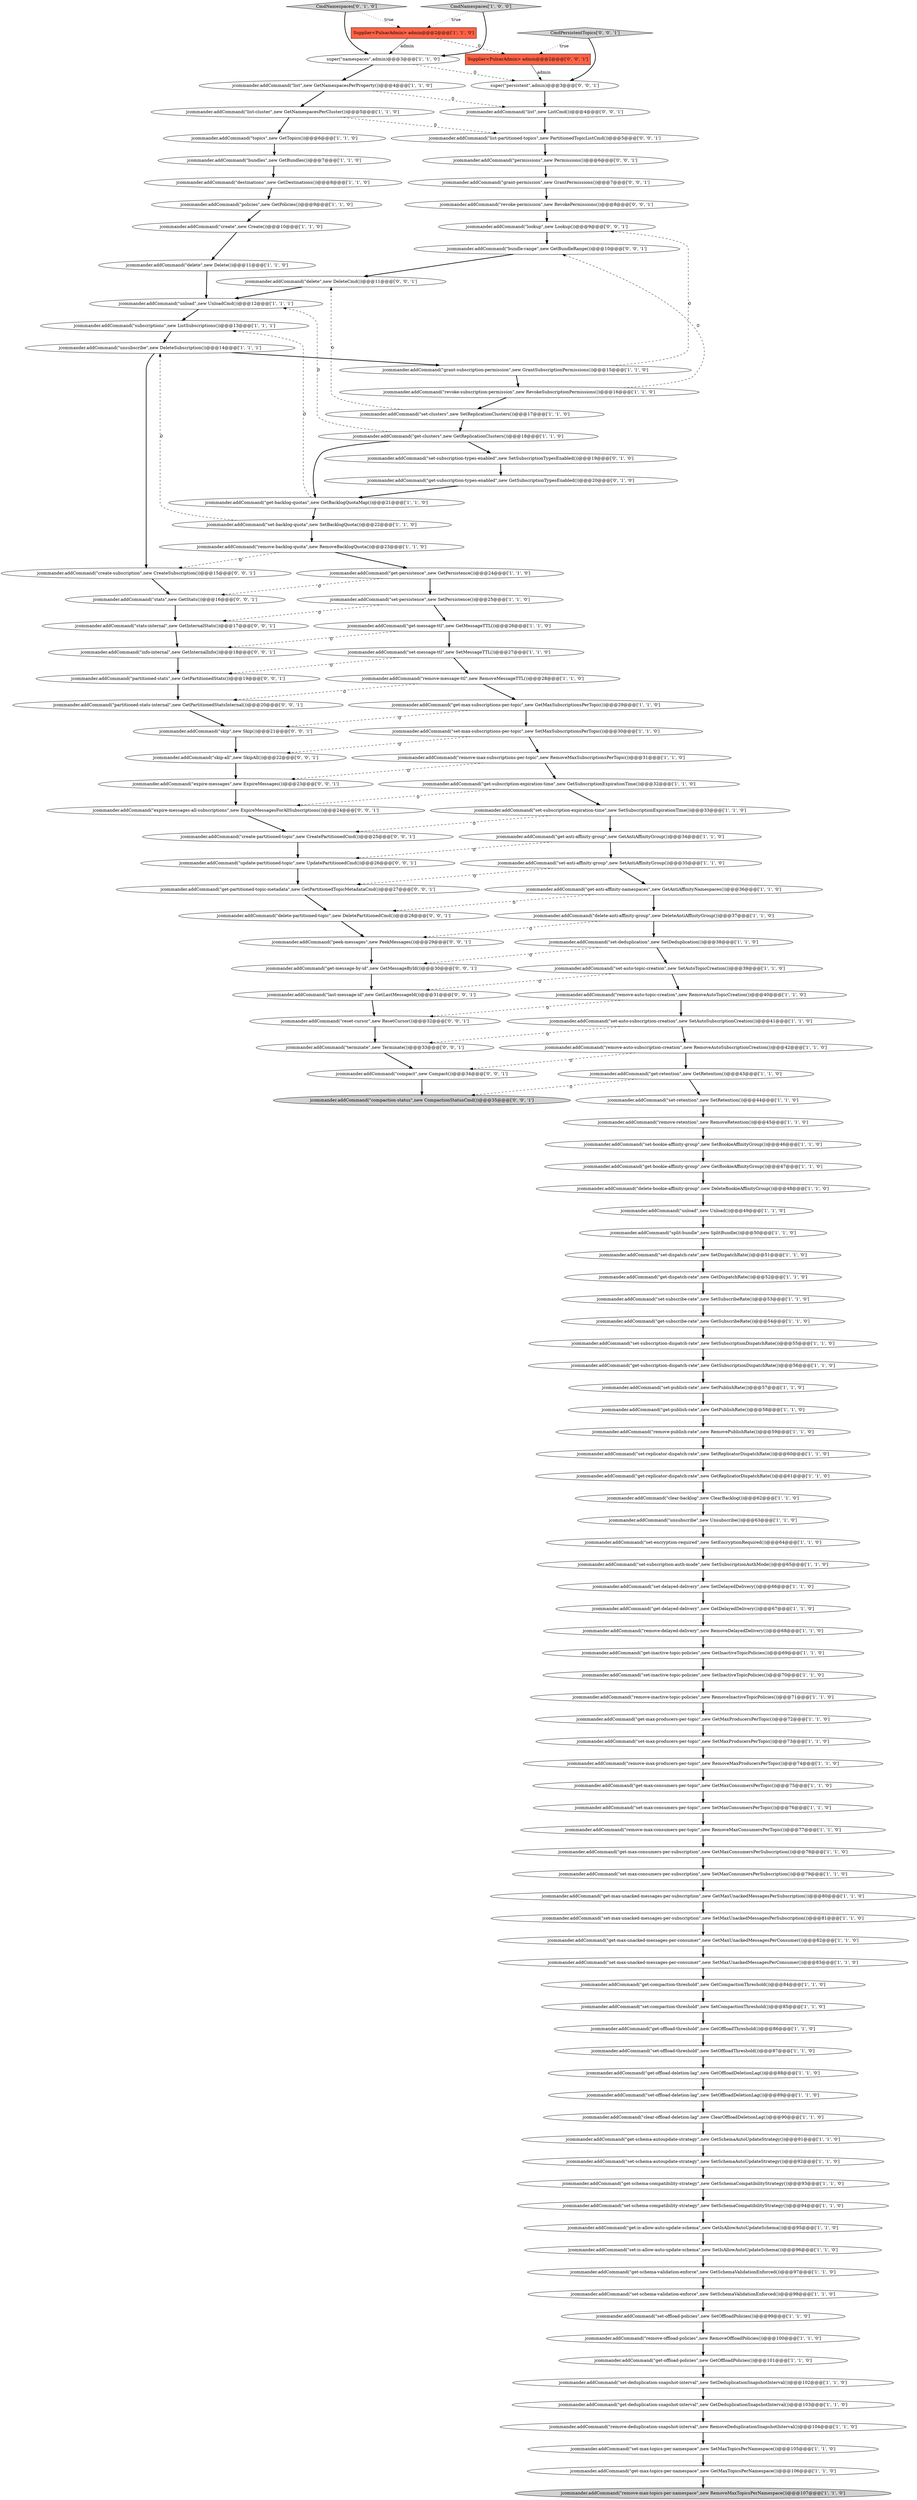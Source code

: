 digraph {
128 [style = filled, label = "super(\"persistent\",admin)@@@3@@@['0', '0', '1']", fillcolor = white, shape = ellipse image = "AAA0AAABBB3BBB"];
123 [style = filled, label = "jcommander.addCommand(\"stats-internal\",new GetInternalStats())@@@17@@@['0', '0', '1']", fillcolor = white, shape = ellipse image = "AAA0AAABBB3BBB"];
77 [style = filled, label = "jcommander.addCommand(\"remove-deduplication-snapshot-interval\",new RemoveDeduplicationSnapshotInterval())@@@104@@@['1', '1', '0']", fillcolor = white, shape = ellipse image = "AAA0AAABBB1BBB"];
82 [style = filled, label = "jcommander.addCommand(\"set-offload-deletion-lag\",new SetOffloadDeletionLag())@@@89@@@['1', '1', '0']", fillcolor = white, shape = ellipse image = "AAA0AAABBB1BBB"];
32 [style = filled, label = "jcommander.addCommand(\"set-encryption-required\",new SetEncryptionRequired())@@@64@@@['1', '1', '0']", fillcolor = white, shape = ellipse image = "AAA0AAABBB1BBB"];
126 [style = filled, label = "jcommander.addCommand(\"skip\",new Skip())@@@21@@@['0', '0', '1']", fillcolor = white, shape = ellipse image = "AAA0AAABBB3BBB"];
75 [style = filled, label = "jcommander.addCommand(\"set-replicator-dispatch-rate\",new SetReplicatorDispatchRate())@@@60@@@['1', '1', '0']", fillcolor = white, shape = ellipse image = "AAA0AAABBB1BBB"];
108 [style = filled, label = "jcommander.addCommand(\"list\",new ListCmd())@@@4@@@['0', '0', '1']", fillcolor = white, shape = ellipse image = "AAA0AAABBB3BBB"];
20 [style = filled, label = "jcommander.addCommand(\"set-is-allow-auto-update-schema\",new SetIsAllowAutoUpdateSchema())@@@96@@@['1', '1', '0']", fillcolor = white, shape = ellipse image = "AAA0AAABBB1BBB"];
31 [style = filled, label = "Supplier<PulsarAdmin> admin@@@2@@@['1', '1', '0']", fillcolor = tomato, shape = box image = "AAA0AAABBB1BBB"];
69 [style = filled, label = "jcommander.addCommand(\"get-backlog-quotas\",new GetBacklogQuotaMap())@@@21@@@['1', '1', '0']", fillcolor = white, shape = ellipse image = "AAA0AAABBB1BBB"];
132 [style = filled, label = "jcommander.addCommand(\"update-partitioned-topic\",new UpdatePartitionedCmd())@@@26@@@['0', '0', '1']", fillcolor = white, shape = ellipse image = "AAA0AAABBB3BBB"];
6 [style = filled, label = "jcommander.addCommand(\"revoke-subscription-permission\",new RevokeSubscriptionPermissions())@@@16@@@['1', '1', '0']", fillcolor = white, shape = ellipse image = "AAA0AAABBB1BBB"];
27 [style = filled, label = "jcommander.addCommand(\"set-inactive-topic-policies\",new SetInactiveTopicPolicies())@@@70@@@['1', '1', '0']", fillcolor = white, shape = ellipse image = "AAA0AAABBB1BBB"];
134 [style = filled, label = "jcommander.addCommand(\"partitioned-stats-internal\",new GetPartitionedStatsInternal())@@@20@@@['0', '0', '1']", fillcolor = white, shape = ellipse image = "AAA0AAABBB3BBB"];
11 [style = filled, label = "jcommander.addCommand(\"get-inactive-topic-policies\",new GetInactiveTopicPolicies())@@@69@@@['1', '1', '0']", fillcolor = white, shape = ellipse image = "AAA0AAABBB1BBB"];
136 [style = filled, label = "jcommander.addCommand(\"peek-messages\",new PeekMessages())@@@29@@@['0', '0', '1']", fillcolor = white, shape = ellipse image = "AAA0AAABBB3BBB"];
43 [style = filled, label = "jcommander.addCommand(\"get-offload-deletion-lag\",new GetOffloadDeletionLag())@@@88@@@['1', '1', '0']", fillcolor = white, shape = ellipse image = "AAA0AAABBB1BBB"];
95 [style = filled, label = "jcommander.addCommand(\"set-publish-rate\",new SetPublishRate())@@@57@@@['1', '1', '0']", fillcolor = white, shape = ellipse image = "AAA0AAABBB1BBB"];
127 [style = filled, label = "jcommander.addCommand(\"reset-cursor\",new ResetCursor())@@@32@@@['0', '0', '1']", fillcolor = white, shape = ellipse image = "AAA0AAABBB3BBB"];
53 [style = filled, label = "jcommander.addCommand(\"unload\",new Unload())@@@49@@@['1', '1', '0']", fillcolor = white, shape = ellipse image = "AAA0AAABBB1BBB"];
59 [style = filled, label = "jcommander.addCommand(\"set-schema-autoupdate-strategy\",new SetSchemaAutoUpdateStrategy())@@@92@@@['1', '1', '0']", fillcolor = white, shape = ellipse image = "AAA0AAABBB1BBB"];
104 [style = filled, label = "jcommander.addCommand(\"set-deduplication\",new SetDeduplication())@@@38@@@['1', '1', '0']", fillcolor = white, shape = ellipse image = "AAA0AAABBB1BBB"];
138 [style = filled, label = "jcommander.addCommand(\"revoke-permission\",new RevokePermissions())@@@8@@@['0', '0', '1']", fillcolor = white, shape = ellipse image = "AAA0AAABBB3BBB"];
113 [style = filled, label = "jcommander.addCommand(\"get-partitioned-topic-metadata\",new GetPartitionedTopicMetadataCmd())@@@27@@@['0', '0', '1']", fillcolor = white, shape = ellipse image = "AAA0AAABBB3BBB"];
91 [style = filled, label = "jcommander.addCommand(\"get-dispatch-rate\",new GetDispatchRate())@@@52@@@['1', '1', '0']", fillcolor = white, shape = ellipse image = "AAA0AAABBB1BBB"];
54 [style = filled, label = "jcommander.addCommand(\"set-anti-affinity-group\",new SetAntiAffinityGroup())@@@35@@@['1', '1', '0']", fillcolor = white, shape = ellipse image = "AAA0AAABBB1BBB"];
79 [style = filled, label = "jcommander.addCommand(\"topics\",new GetTopics())@@@6@@@['1', '1', '0']", fillcolor = white, shape = ellipse image = "AAA0AAABBB1BBB"];
87 [style = filled, label = "jcommander.addCommand(\"set-max-topics-per-namespace\",new SetMaxTopicsPerNamespace())@@@105@@@['1', '1', '0']", fillcolor = white, shape = ellipse image = "AAA0AAABBB1BBB"];
137 [style = filled, label = "jcommander.addCommand(\"last-message-id\",new GetLastMessageId())@@@31@@@['0', '0', '1']", fillcolor = white, shape = ellipse image = "AAA0AAABBB3BBB"];
68 [style = filled, label = "jcommander.addCommand(\"set-schema-compatibility-strategy\",new SetSchemaCompatibilityStrategy())@@@94@@@['1', '1', '0']", fillcolor = white, shape = ellipse image = "AAA0AAABBB1BBB"];
66 [style = filled, label = "jcommander.addCommand(\"remove-publish-rate\",new RemovePublishRate())@@@59@@@['1', '1', '0']", fillcolor = white, shape = ellipse image = "AAA0AAABBB1BBB"];
1 [style = filled, label = "jcommander.addCommand(\"get-schema-autoupdate-strategy\",new GetSchemaAutoUpdateStrategy())@@@91@@@['1', '1', '0']", fillcolor = white, shape = ellipse image = "AAA0AAABBB1BBB"];
61 [style = filled, label = "jcommander.addCommand(\"set-message-ttl\",new SetMessageTTL())@@@27@@@['1', '1', '0']", fillcolor = white, shape = ellipse image = "AAA0AAABBB1BBB"];
33 [style = filled, label = "jcommander.addCommand(\"set-auto-topic-creation\",new SetAutoTopicCreation())@@@39@@@['1', '1', '0']", fillcolor = white, shape = ellipse image = "AAA0AAABBB1BBB"];
2 [style = filled, label = "jcommander.addCommand(\"destinations\",new GetDestinations())@@@8@@@['1', '1', '0']", fillcolor = white, shape = ellipse image = "AAA0AAABBB1BBB"];
55 [style = filled, label = "jcommander.addCommand(\"get-anti-affinity-namespaces\",new GetAntiAffinityNamespaces())@@@36@@@['1', '1', '0']", fillcolor = white, shape = ellipse image = "AAA0AAABBB1BBB"];
23 [style = filled, label = "jcommander.addCommand(\"split-bundle\",new SplitBundle())@@@50@@@['1', '1', '0']", fillcolor = white, shape = ellipse image = "AAA0AAABBB1BBB"];
90 [style = filled, label = "jcommander.addCommand(\"unsubscribe\",new Unsubscribe())@@@63@@@['1', '1', '0']", fillcolor = white, shape = ellipse image = "AAA0AAABBB1BBB"];
48 [style = filled, label = "jcommander.addCommand(\"set-max-consumers-per-subscription\",new SetMaxConsumersPerSubscription())@@@79@@@['1', '1', '0']", fillcolor = white, shape = ellipse image = "AAA0AAABBB1BBB"];
40 [style = filled, label = "jcommander.addCommand(\"get-schema-compatibility-strategy\",new GetSchemaCompatibilityStrategy())@@@93@@@['1', '1', '0']", fillcolor = white, shape = ellipse image = "AAA0AAABBB1BBB"];
16 [style = filled, label = "jcommander.addCommand(\"get-max-unacked-messages-per-subscription\",new GetMaxUnackedMessagesPerSubscription())@@@80@@@['1', '1', '0']", fillcolor = white, shape = ellipse image = "AAA0AAABBB1BBB"];
105 [style = filled, label = "jcommander.addCommand(\"set-subscription-types-enabled\",new SetSubscriptionTypesEnabled())@@@19@@@['0', '1', '0']", fillcolor = white, shape = ellipse image = "AAA1AAABBB2BBB"];
120 [style = filled, label = "jcommander.addCommand(\"bundle-range\",new GetBundleRange())@@@10@@@['0', '0', '1']", fillcolor = white, shape = ellipse image = "AAA0AAABBB3BBB"];
9 [style = filled, label = "jcommander.addCommand(\"create\",new Create())@@@10@@@['1', '1', '0']", fillcolor = white, shape = ellipse image = "AAA0AAABBB1BBB"];
84 [style = filled, label = "jcommander.addCommand(\"policies\",new GetPolicies())@@@9@@@['1', '1', '0']", fillcolor = white, shape = ellipse image = "AAA0AAABBB1BBB"];
92 [style = filled, label = "jcommander.addCommand(\"delete\",new Delete())@@@11@@@['1', '1', '0']", fillcolor = white, shape = ellipse image = "AAA0AAABBB1BBB"];
110 [style = filled, label = "jcommander.addCommand(\"delete-partitioned-topic\",new DeletePartitionedCmd())@@@28@@@['0', '0', '1']", fillcolor = white, shape = ellipse image = "AAA0AAABBB3BBB"];
39 [style = filled, label = "jcommander.addCommand(\"set-max-producers-per-topic\",new SetMaxProducersPerTopic())@@@73@@@['1', '1', '0']", fillcolor = white, shape = ellipse image = "AAA0AAABBB1BBB"];
50 [style = filled, label = "jcommander.addCommand(\"grant-subscription-permission\",new GrantSubscriptionPermissions())@@@15@@@['1', '1', '0']", fillcolor = white, shape = ellipse image = "AAA0AAABBB1BBB"];
76 [style = filled, label = "jcommander.addCommand(\"subscriptions\",new ListSubscriptions())@@@13@@@['1', '1', '1']", fillcolor = white, shape = ellipse image = "AAA0AAABBB1BBB"];
26 [style = filled, label = "jcommander.addCommand(\"get-delayed-delivery\",new GetDelayedDelivery())@@@67@@@['1', '1', '0']", fillcolor = white, shape = ellipse image = "AAA0AAABBB1BBB"];
51 [style = filled, label = "jcommander.addCommand(\"delete-anti-affinity-group\",new DeleteAntiAffinityGroup())@@@37@@@['1', '1', '0']", fillcolor = white, shape = ellipse image = "AAA0AAABBB1BBB"];
78 [style = filled, label = "jcommander.addCommand(\"set-offload-threshold\",new SetOffloadThreshold())@@@87@@@['1', '1', '0']", fillcolor = white, shape = ellipse image = "AAA0AAABBB1BBB"];
8 [style = filled, label = "jcommander.addCommand(\"get-schema-validation-enforce\",new GetSchemaValidationEnforced())@@@97@@@['1', '1', '0']", fillcolor = white, shape = ellipse image = "AAA0AAABBB1BBB"];
129 [style = filled, label = "jcommander.addCommand(\"create-subscription\",new CreateSubscription())@@@15@@@['0', '0', '1']", fillcolor = white, shape = ellipse image = "AAA0AAABBB3BBB"];
107 [style = filled, label = "jcommander.addCommand(\"get-subscription-types-enabled\",new GetSubscriptionTypesEnabled())@@@20@@@['0', '1', '0']", fillcolor = white, shape = ellipse image = "AAA1AAABBB2BBB"];
45 [style = filled, label = "jcommander.addCommand(\"set-subscription-auth-mode\",new SetSubscriptionAuthMode())@@@65@@@['1', '1', '0']", fillcolor = white, shape = ellipse image = "AAA0AAABBB1BBB"];
38 [style = filled, label = "jcommander.addCommand(\"remove-max-subscriptions-per-topic\",new RemoveMaxSubscriptionsPerTopic())@@@31@@@['1', '1', '0']", fillcolor = white, shape = ellipse image = "AAA0AAABBB1BBB"];
49 [style = filled, label = "jcommander.addCommand(\"set-max-unacked-messages-per-subscription\",new SetMaxUnackedMessagesPerSubscription())@@@81@@@['1', '1', '0']", fillcolor = white, shape = ellipse image = "AAA0AAABBB1BBB"];
116 [style = filled, label = "jcommander.addCommand(\"info-internal\",new GetInternalInfo())@@@18@@@['0', '0', '1']", fillcolor = white, shape = ellipse image = "AAA0AAABBB3BBB"];
86 [style = filled, label = "jcommander.addCommand(\"get-max-consumers-per-topic\",new GetMaxConsumersPerTopic())@@@75@@@['1', '1', '0']", fillcolor = white, shape = ellipse image = "AAA0AAABBB1BBB"];
133 [style = filled, label = "jcommander.addCommand(\"expire-messages\",new ExpireMessages())@@@23@@@['0', '0', '1']", fillcolor = white, shape = ellipse image = "AAA0AAABBB3BBB"];
63 [style = filled, label = "jcommander.addCommand(\"set-schema-validation-enforce\",new SetSchemaValidationEnforced())@@@98@@@['1', '1', '0']", fillcolor = white, shape = ellipse image = "AAA0AAABBB1BBB"];
94 [style = filled, label = "jcommander.addCommand(\"get-compaction-threshold\",new GetCompactionThreshold())@@@84@@@['1', '1', '0']", fillcolor = white, shape = ellipse image = "AAA0AAABBB1BBB"];
139 [style = filled, label = "jcommander.addCommand(\"compaction-status\",new CompactionStatusCmd())@@@35@@@['0', '0', '1']", fillcolor = lightgray, shape = ellipse image = "AAA0AAABBB3BBB"];
102 [style = filled, label = "jcommander.addCommand(\"clear-backlog\",new ClearBacklog())@@@62@@@['1', '1', '0']", fillcolor = white, shape = ellipse image = "AAA0AAABBB1BBB"];
122 [style = filled, label = "jcommander.addCommand(\"permissions\",new Permissions())@@@6@@@['0', '0', '1']", fillcolor = white, shape = ellipse image = "AAA0AAABBB3BBB"];
96 [style = filled, label = "jcommander.addCommand(\"set-auto-subscription-creation\",new SetAutoSubscriptionCreation())@@@41@@@['1', '1', '0']", fillcolor = white, shape = ellipse image = "AAA0AAABBB1BBB"];
135 [style = filled, label = "jcommander.addCommand(\"skip-all\",new SkipAll())@@@22@@@['0', '0', '1']", fillcolor = white, shape = ellipse image = "AAA0AAABBB3BBB"];
25 [style = filled, label = "jcommander.addCommand(\"set-bookie-affinity-group\",new SetBookieAffinityGroup())@@@46@@@['1', '1', '0']", fillcolor = white, shape = ellipse image = "AAA0AAABBB1BBB"];
44 [style = filled, label = "jcommander.addCommand(\"remove-retention\",new RemoveRetention())@@@45@@@['1', '1', '0']", fillcolor = white, shape = ellipse image = "AAA0AAABBB1BBB"];
115 [style = filled, label = "jcommander.addCommand(\"get-message-by-id\",new GetMessageById())@@@30@@@['0', '0', '1']", fillcolor = white, shape = ellipse image = "AAA0AAABBB3BBB"];
21 [style = filled, label = "jcommander.addCommand(\"list-cluster\",new GetNamespacesPerCluster())@@@5@@@['1', '1', '0']", fillcolor = white, shape = ellipse image = "AAA0AAABBB1BBB"];
52 [style = filled, label = "jcommander.addCommand(\"remove-delayed-delivery\",new RemoveDelayedDelivery())@@@68@@@['1', '1', '0']", fillcolor = white, shape = ellipse image = "AAA0AAABBB1BBB"];
118 [style = filled, label = "jcommander.addCommand(\"compact\",new Compact())@@@34@@@['0', '0', '1']", fillcolor = white, shape = ellipse image = "AAA0AAABBB3BBB"];
100 [style = filled, label = "jcommander.addCommand(\"get-anti-affinity-group\",new GetAntiAffinityGroup())@@@34@@@['1', '1', '0']", fillcolor = white, shape = ellipse image = "AAA0AAABBB1BBB"];
13 [style = filled, label = "jcommander.addCommand(\"set-clusters\",new SetReplicationClusters())@@@17@@@['1', '1', '0']", fillcolor = white, shape = ellipse image = "AAA0AAABBB1BBB"];
18 [style = filled, label = "jcommander.addCommand(\"remove-inactive-topic-policies\",new RemoveInactiveTopicPolicies())@@@71@@@['1', '1', '0']", fillcolor = white, shape = ellipse image = "AAA0AAABBB1BBB"];
70 [style = filled, label = "jcommander.addCommand(\"get-max-subscriptions-per-topic\",new GetMaxSubscriptionsPerTopic())@@@29@@@['1', '1', '0']", fillcolor = white, shape = ellipse image = "AAA0AAABBB1BBB"];
60 [style = filled, label = "jcommander.addCommand(\"unsubscribe\",new DeleteSubscription())@@@14@@@['1', '1', '1']", fillcolor = white, shape = ellipse image = "AAA0AAABBB1BBB"];
65 [style = filled, label = "jcommander.addCommand(\"set-compaction-threshold\",new SetCompactionThreshold())@@@85@@@['1', '1', '0']", fillcolor = white, shape = ellipse image = "AAA0AAABBB1BBB"];
28 [style = filled, label = "jcommander.addCommand(\"set-deduplication-snapshot-interval\",new SetDeduplicationSnapshotInterval())@@@102@@@['1', '1', '0']", fillcolor = white, shape = ellipse image = "AAA0AAABBB1BBB"];
0 [style = filled, label = "super(\"namespaces\",admin)@@@3@@@['1', '1', '0']", fillcolor = white, shape = ellipse image = "AAA0AAABBB1BBB"];
72 [style = filled, label = "jcommander.addCommand(\"get-retention\",new GetRetention())@@@43@@@['1', '1', '0']", fillcolor = white, shape = ellipse image = "AAA0AAABBB1BBB"];
114 [style = filled, label = "jcommander.addCommand(\"grant-permission\",new GrantPermissions())@@@7@@@['0', '0', '1']", fillcolor = white, shape = ellipse image = "AAA0AAABBB3BBB"];
88 [style = filled, label = "jcommander.addCommand(\"unload\",new UnloadCmd())@@@12@@@['1', '1', '1']", fillcolor = white, shape = ellipse image = "AAA0AAABBB1BBB"];
98 [style = filled, label = "jcommander.addCommand(\"get-deduplication-snapshot-interval\",new GetDeduplicationSnapshotInterval())@@@103@@@['1', '1', '0']", fillcolor = white, shape = ellipse image = "AAA0AAABBB1BBB"];
29 [style = filled, label = "jcommander.addCommand(\"get-subscribe-rate\",new GetSubscribeRate())@@@54@@@['1', '1', '0']", fillcolor = white, shape = ellipse image = "AAA0AAABBB1BBB"];
124 [style = filled, label = "Supplier<PulsarAdmin> admin@@@2@@@['0', '0', '1']", fillcolor = tomato, shape = box image = "AAA0AAABBB3BBB"];
121 [style = filled, label = "jcommander.addCommand(\"expire-messages-all-subscriptions\",new ExpireMessagesForAllSubscriptions())@@@24@@@['0', '0', '1']", fillcolor = white, shape = ellipse image = "AAA0AAABBB3BBB"];
106 [style = filled, label = "CmdNamespaces['0', '1', '0']", fillcolor = lightgray, shape = diamond image = "AAA0AAABBB2BBB"];
46 [style = filled, label = "jcommander.addCommand(\"get-is-allow-auto-update-schema\",new GetIsAllowAutoUpdateSchema())@@@95@@@['1', '1', '0']", fillcolor = white, shape = ellipse image = "AAA0AAABBB1BBB"];
34 [style = filled, label = "jcommander.addCommand(\"get-bookie-affinity-group\",new GetBookieAffinityGroup())@@@47@@@['1', '1', '0']", fillcolor = white, shape = ellipse image = "AAA0AAABBB1BBB"];
58 [style = filled, label = "jcommander.addCommand(\"set-subscription-expiration-time\",new SetSubscriptionExpirationTime())@@@33@@@['1', '1', '0']", fillcolor = white, shape = ellipse image = "AAA0AAABBB1BBB"];
85 [style = filled, label = "jcommander.addCommand(\"get-clusters\",new GetReplicationClusters())@@@18@@@['1', '1', '0']", fillcolor = white, shape = ellipse image = "AAA0AAABBB1BBB"];
47 [style = filled, label = "jcommander.addCommand(\"set-offload-policies\",new SetOffloadPolicies())@@@99@@@['1', '1', '0']", fillcolor = white, shape = ellipse image = "AAA0AAABBB1BBB"];
24 [style = filled, label = "jcommander.addCommand(\"clear-offload-deletion-lag\",new ClearOffloadDeletionLag())@@@90@@@['1', '1', '0']", fillcolor = white, shape = ellipse image = "AAA0AAABBB1BBB"];
30 [style = filled, label = "jcommander.addCommand(\"remove-offload-policies\",new RemoveOffloadPolicies())@@@100@@@['1', '1', '0']", fillcolor = white, shape = ellipse image = "AAA0AAABBB1BBB"];
112 [style = filled, label = "jcommander.addCommand(\"delete\",new DeleteCmd())@@@11@@@['0', '0', '1']", fillcolor = white, shape = ellipse image = "AAA0AAABBB3BBB"];
14 [style = filled, label = "jcommander.addCommand(\"remove-max-consumers-per-topic\",new RemoveMaxConsumersPerTopic())@@@77@@@['1', '1', '0']", fillcolor = white, shape = ellipse image = "AAA0AAABBB1BBB"];
97 [style = filled, label = "jcommander.addCommand(\"get-max-consumers-per-subscription\",new GetMaxConsumersPerSubscription())@@@78@@@['1', '1', '0']", fillcolor = white, shape = ellipse image = "AAA0AAABBB1BBB"];
64 [style = filled, label = "CmdNamespaces['1', '0', '0']", fillcolor = lightgray, shape = diamond image = "AAA0AAABBB1BBB"];
109 [style = filled, label = "jcommander.addCommand(\"partitioned-stats\",new GetPartitionedStats())@@@19@@@['0', '0', '1']", fillcolor = white, shape = ellipse image = "AAA0AAABBB3BBB"];
93 [style = filled, label = "jcommander.addCommand(\"get-message-ttl\",new GetMessageTTL())@@@26@@@['1', '1', '0']", fillcolor = white, shape = ellipse image = "AAA0AAABBB1BBB"];
111 [style = filled, label = "jcommander.addCommand(\"list-partitioned-topics\",new PartitionedTopicListCmd())@@@5@@@['0', '0', '1']", fillcolor = white, shape = ellipse image = "AAA0AAABBB3BBB"];
3 [style = filled, label = "jcommander.addCommand(\"set-persistence\",new SetPersistence())@@@25@@@['1', '1', '0']", fillcolor = white, shape = ellipse image = "AAA0AAABBB1BBB"];
5 [style = filled, label = "jcommander.addCommand(\"set-max-subscriptions-per-topic\",new SetMaxSubscriptionsPerTopic())@@@30@@@['1', '1', '0']", fillcolor = white, shape = ellipse image = "AAA0AAABBB1BBB"];
4 [style = filled, label = "jcommander.addCommand(\"set-subscription-dispatch-rate\",new SetSubscriptionDispatchRate())@@@55@@@['1', '1', '0']", fillcolor = white, shape = ellipse image = "AAA0AAABBB1BBB"];
57 [style = filled, label = "jcommander.addCommand(\"get-max-topics-per-namespace\",new GetMaxTopicsPerNamespace())@@@106@@@['1', '1', '0']", fillcolor = white, shape = ellipse image = "AAA0AAABBB1BBB"];
71 [style = filled, label = "jcommander.addCommand(\"set-dispatch-rate\",new SetDispatchRate())@@@51@@@['1', '1', '0']", fillcolor = white, shape = ellipse image = "AAA0AAABBB1BBB"];
83 [style = filled, label = "jcommander.addCommand(\"remove-max-topics-per-namespace\",new RemoveMaxTopicsPerNamespace())@@@107@@@['1', '1', '0']", fillcolor = lightgray, shape = ellipse image = "AAA0AAABBB1BBB"];
73 [style = filled, label = "jcommander.addCommand(\"set-backlog-quota\",new SetBacklogQuota())@@@22@@@['1', '1', '0']", fillcolor = white, shape = ellipse image = "AAA0AAABBB1BBB"];
41 [style = filled, label = "jcommander.addCommand(\"remove-message-ttl\",new RemoveMessageTTL())@@@28@@@['1', '1', '0']", fillcolor = white, shape = ellipse image = "AAA0AAABBB1BBB"];
37 [style = filled, label = "jcommander.addCommand(\"remove-auto-topic-creation\",new RemoveAutoTopicCreation())@@@40@@@['1', '1', '0']", fillcolor = white, shape = ellipse image = "AAA0AAABBB1BBB"];
62 [style = filled, label = "jcommander.addCommand(\"set-max-unacked-messages-per-consumer\",new SetMaxUnackedMessagesPerConsumer())@@@83@@@['1', '1', '0']", fillcolor = white, shape = ellipse image = "AAA0AAABBB1BBB"];
12 [style = filled, label = "jcommander.addCommand(\"remove-max-producers-per-topic\",new RemoveMaxProducersPerTopic())@@@74@@@['1', '1', '0']", fillcolor = white, shape = ellipse image = "AAA0AAABBB1BBB"];
17 [style = filled, label = "jcommander.addCommand(\"list\",new GetNamespacesPerProperty())@@@4@@@['1', '1', '0']", fillcolor = white, shape = ellipse image = "AAA0AAABBB1BBB"];
89 [style = filled, label = "jcommander.addCommand(\"get-subscription-expiration-time\",new GetSubscriptionExpirationTime())@@@32@@@['1', '1', '0']", fillcolor = white, shape = ellipse image = "AAA0AAABBB1BBB"];
81 [style = filled, label = "jcommander.addCommand(\"get-max-unacked-messages-per-consumer\",new GetMaxUnackedMessagesPerConsumer())@@@82@@@['1', '1', '0']", fillcolor = white, shape = ellipse image = "AAA0AAABBB1BBB"];
67 [style = filled, label = "jcommander.addCommand(\"bundles\",new GetBundles())@@@7@@@['1', '1', '0']", fillcolor = white, shape = ellipse image = "AAA0AAABBB1BBB"];
101 [style = filled, label = "jcommander.addCommand(\"get-persistence\",new GetPersistence())@@@24@@@['1', '1', '0']", fillcolor = white, shape = ellipse image = "AAA0AAABBB1BBB"];
22 [style = filled, label = "jcommander.addCommand(\"delete-bookie-affinity-group\",new DeleteBookieAffinityGroup())@@@48@@@['1', '1', '0']", fillcolor = white, shape = ellipse image = "AAA0AAABBB1BBB"];
36 [style = filled, label = "jcommander.addCommand(\"get-publish-rate\",new GetPublishRate())@@@58@@@['1', '1', '0']", fillcolor = white, shape = ellipse image = "AAA0AAABBB1BBB"];
19 [style = filled, label = "jcommander.addCommand(\"get-max-producers-per-topic\",new GetMaxProducersPerTopic())@@@72@@@['1', '1', '0']", fillcolor = white, shape = ellipse image = "AAA0AAABBB1BBB"];
80 [style = filled, label = "jcommander.addCommand(\"set-delayed-delivery\",new SetDelayedDelivery())@@@66@@@['1', '1', '0']", fillcolor = white, shape = ellipse image = "AAA0AAABBB1BBB"];
130 [style = filled, label = "jcommander.addCommand(\"create-partitioned-topic\",new CreatePartitionedCmd())@@@25@@@['0', '0', '1']", fillcolor = white, shape = ellipse image = "AAA0AAABBB3BBB"];
117 [style = filled, label = "jcommander.addCommand(\"terminate\",new Terminate())@@@33@@@['0', '0', '1']", fillcolor = white, shape = ellipse image = "AAA0AAABBB3BBB"];
7 [style = filled, label = "jcommander.addCommand(\"remove-auto-subscription-creation\",new RemoveAutoSubscriptionCreation())@@@42@@@['1', '1', '0']", fillcolor = white, shape = ellipse image = "AAA0AAABBB1BBB"];
35 [style = filled, label = "jcommander.addCommand(\"get-subscription-dispatch-rate\",new GetSubscriptionDispatchRate())@@@56@@@['1', '1', '0']", fillcolor = white, shape = ellipse image = "AAA0AAABBB1BBB"];
74 [style = filled, label = "jcommander.addCommand(\"set-retention\",new SetRetention())@@@44@@@['1', '1', '0']", fillcolor = white, shape = ellipse image = "AAA0AAABBB1BBB"];
103 [style = filled, label = "jcommander.addCommand(\"get-replicator-dispatch-rate\",new GetReplicatorDispatchRate())@@@61@@@['1', '1', '0']", fillcolor = white, shape = ellipse image = "AAA0AAABBB1BBB"];
10 [style = filled, label = "jcommander.addCommand(\"set-max-consumers-per-topic\",new SetMaxConsumersPerTopic())@@@76@@@['1', '1', '0']", fillcolor = white, shape = ellipse image = "AAA0AAABBB1BBB"];
56 [style = filled, label = "jcommander.addCommand(\"set-subscribe-rate\",new SetSubscribeRate())@@@53@@@['1', '1', '0']", fillcolor = white, shape = ellipse image = "AAA0AAABBB1BBB"];
119 [style = filled, label = "CmdPersistentTopics['0', '0', '1']", fillcolor = lightgray, shape = diamond image = "AAA0AAABBB3BBB"];
99 [style = filled, label = "jcommander.addCommand(\"get-offload-policies\",new GetOffloadPolicies())@@@101@@@['1', '1', '0']", fillcolor = white, shape = ellipse image = "AAA0AAABBB1BBB"];
125 [style = filled, label = "jcommander.addCommand(\"stats\",new GetStats())@@@16@@@['0', '0', '1']", fillcolor = white, shape = ellipse image = "AAA0AAABBB3BBB"];
131 [style = filled, label = "jcommander.addCommand(\"lookup\",new Lookup())@@@9@@@['0', '0', '1']", fillcolor = white, shape = ellipse image = "AAA0AAABBB3BBB"];
42 [style = filled, label = "jcommander.addCommand(\"remove-backlog-quota\",new RemoveBacklogQuota())@@@23@@@['1', '1', '0']", fillcolor = white, shape = ellipse image = "AAA0AAABBB1BBB"];
15 [style = filled, label = "jcommander.addCommand(\"get-offload-threshold\",new GetOffloadThreshold())@@@86@@@['1', '1', '0']", fillcolor = white, shape = ellipse image = "AAA0AAABBB1BBB"];
42->129 [style = dashed, label="0"];
85->69 [style = bold, label=""];
121->130 [style = bold, label=""];
59->40 [style = bold, label=""];
17->21 [style = bold, label=""];
49->81 [style = bold, label=""];
116->109 [style = bold, label=""];
2->84 [style = bold, label=""];
42->101 [style = bold, label=""];
103->102 [style = bold, label=""];
65->15 [style = bold, label=""];
53->23 [style = bold, label=""];
13->112 [style = dashed, label="0"];
47->30 [style = bold, label=""];
138->131 [style = bold, label=""];
100->54 [style = bold, label=""];
11->27 [style = bold, label=""];
124->128 [style = solid, label="admin"];
77->87 [style = bold, label=""];
26->52 [style = bold, label=""];
106->0 [style = bold, label=""];
37->127 [style = dashed, label="0"];
93->116 [style = dashed, label="0"];
81->62 [style = bold, label=""];
109->134 [style = bold, label=""];
21->111 [style = dashed, label="0"];
68->46 [style = bold, label=""];
7->118 [style = dashed, label="0"];
62->94 [style = bold, label=""];
96->117 [style = dashed, label="0"];
88->76 [style = bold, label=""];
54->113 [style = dashed, label="0"];
70->126 [style = dashed, label="0"];
101->125 [style = dashed, label="0"];
58->130 [style = dashed, label="0"];
5->38 [style = bold, label=""];
118->139 [style = bold, label=""];
12->86 [style = bold, label=""];
128->108 [style = bold, label=""];
113->110 [style = bold, label=""];
31->124 [style = dashed, label="0"];
120->112 [style = bold, label=""];
3->123 [style = dashed, label="0"];
51->136 [style = dashed, label="0"];
61->109 [style = dashed, label="0"];
75->103 [style = bold, label=""];
7->72 [style = bold, label=""];
35->95 [style = bold, label=""];
99->28 [style = bold, label=""];
72->139 [style = dashed, label="0"];
89->58 [style = bold, label=""];
9->92 [style = bold, label=""];
25->34 [style = bold, label=""];
123->116 [style = bold, label=""];
21->79 [style = bold, label=""];
51->104 [style = bold, label=""];
33->37 [style = bold, label=""];
57->83 [style = bold, label=""];
66->75 [style = bold, label=""];
69->76 [style = dashed, label="0"];
91->56 [style = bold, label=""];
14->97 [style = bold, label=""];
125->123 [style = bold, label=""];
0->17 [style = bold, label=""];
13->85 [style = bold, label=""];
105->107 [style = bold, label=""];
89->121 [style = dashed, label="0"];
101->3 [style = bold, label=""];
0->128 [style = dashed, label="0"];
34->22 [style = bold, label=""];
10->14 [style = bold, label=""];
95->36 [style = bold, label=""];
46->20 [style = bold, label=""];
6->120 [style = dashed, label="0"];
8->63 [style = bold, label=""];
126->135 [style = bold, label=""];
117->118 [style = bold, label=""];
73->60 [style = dashed, label="0"];
130->132 [style = bold, label=""];
45->80 [style = bold, label=""];
3->93 [style = bold, label=""];
90->32 [style = bold, label=""];
72->74 [style = bold, label=""];
4->35 [style = bold, label=""];
30->99 [style = bold, label=""];
133->121 [style = bold, label=""];
32->45 [style = bold, label=""];
20->8 [style = bold, label=""];
40->68 [style = bold, label=""];
69->73 [style = bold, label=""];
104->33 [style = bold, label=""];
112->88 [style = bold, label=""];
79->67 [style = bold, label=""];
119->124 [style = dotted, label="true"];
44->25 [style = bold, label=""];
107->69 [style = bold, label=""];
28->98 [style = bold, label=""];
115->137 [style = bold, label=""];
60->129 [style = bold, label=""];
70->5 [style = bold, label=""];
24->1 [style = bold, label=""];
16->49 [style = bold, label=""];
78->43 [style = bold, label=""];
132->113 [style = bold, label=""];
50->6 [style = bold, label=""];
119->128 [style = bold, label=""];
102->90 [style = bold, label=""];
15->78 [style = bold, label=""];
48->16 [style = bold, label=""];
96->7 [style = bold, label=""];
86->10 [style = bold, label=""];
58->100 [style = bold, label=""];
17->108 [style = dashed, label="0"];
50->131 [style = dashed, label="0"];
64->0 [style = bold, label=""];
114->138 [style = bold, label=""];
67->2 [style = bold, label=""];
135->133 [style = bold, label=""];
104->115 [style = dashed, label="0"];
85->88 [style = dashed, label="0"];
110->136 [style = bold, label=""];
23->71 [style = bold, label=""];
137->127 [style = bold, label=""];
33->137 [style = dashed, label="0"];
100->132 [style = dashed, label="0"];
74->44 [style = bold, label=""];
37->96 [style = bold, label=""];
19->39 [style = bold, label=""];
52->11 [style = bold, label=""];
54->55 [style = bold, label=""];
43->82 [style = bold, label=""];
5->135 [style = dashed, label="0"];
97->48 [style = bold, label=""];
94->65 [style = bold, label=""];
84->9 [style = bold, label=""];
41->134 [style = dashed, label="0"];
61->41 [style = bold, label=""];
55->51 [style = bold, label=""];
76->60 [style = bold, label=""];
93->61 [style = bold, label=""];
129->125 [style = bold, label=""];
55->110 [style = dashed, label="0"];
127->117 [style = bold, label=""];
29->4 [style = bold, label=""];
6->13 [style = bold, label=""];
56->29 [style = bold, label=""];
108->111 [style = bold, label=""];
92->88 [style = bold, label=""];
106->31 [style = dotted, label="true"];
63->47 [style = bold, label=""];
31->0 [style = solid, label="admin"];
131->120 [style = bold, label=""];
38->133 [style = dashed, label="0"];
80->26 [style = bold, label=""];
85->105 [style = bold, label=""];
64->31 [style = dotted, label="true"];
60->50 [style = bold, label=""];
1->59 [style = bold, label=""];
122->114 [style = bold, label=""];
39->12 [style = bold, label=""];
18->19 [style = bold, label=""];
27->18 [style = bold, label=""];
98->77 [style = bold, label=""];
87->57 [style = bold, label=""];
41->70 [style = bold, label=""];
73->42 [style = bold, label=""];
22->53 [style = bold, label=""];
111->122 [style = bold, label=""];
136->115 [style = bold, label=""];
82->24 [style = bold, label=""];
71->91 [style = bold, label=""];
38->89 [style = bold, label=""];
134->126 [style = bold, label=""];
36->66 [style = bold, label=""];
}

